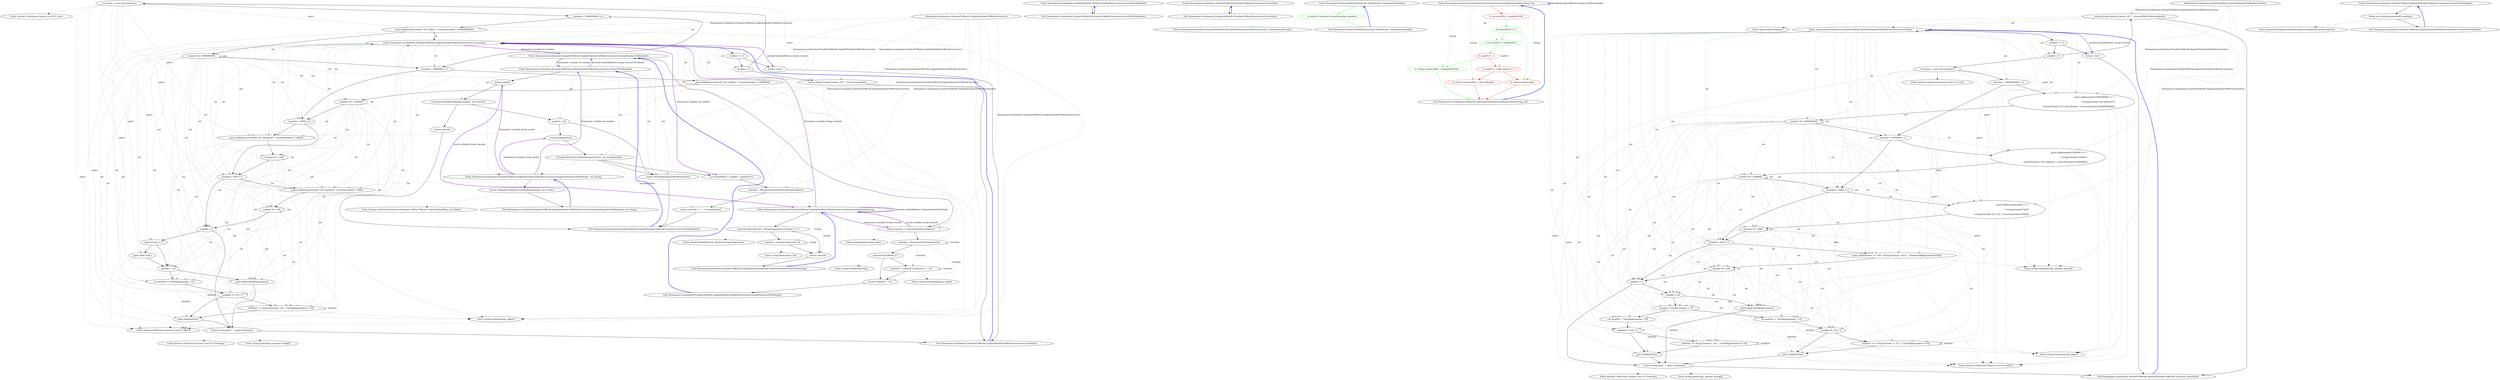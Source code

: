 digraph  {
m0_30 [cluster="System.Collections.Generic.List<T>.List()", file="EnglishNumberToWordsConverter.cs", label="Entry System.Collections.Generic.List<T>.List()", span="0-0"];
m0_55 [cluster="string.Replace(char, char)", file="EnglishNumberToWordsConverter.cs", label="Entry string.Replace(char, char)", span="0-0"];
m0_56 [cluster="string.EndsWith(string)", file="EnglishNumberToWordsConverter.cs", label="Entry string.EndsWith(string)", span="0-0"];
m0_32 [cluster="System.Collections.Generic.List<T>.ToArray()", file="EnglishNumberToWordsConverter.cs", label="Entry System.Collections.Generic.List<T>.ToArray()", span="0-0"];
m0_66 [cluster="System.Collections.Generic.Dictionary<TKey, TValue>.TryGetValue(TKey, out TValue)", file="EnglishNumberToWordsConverter.cs", label="Entry System.Collections.Generic.Dictionary<TKey, TValue>.TryGetValue(TKey, out TValue)", span="0-0"];
m0_31 [cluster="System.Collections.Generic.List<T>.Add(T)", file="EnglishNumberToWordsConverter.cs", label="Entry System.Collections.Generic.List<T>.Add(T)", span="0-0"];
m0_0 [cluster="Humanizer.Localisation.NumberToWords.EnglishNumberToWordsConverter.Convert(int)", file="EnglishNumberToWordsConverter.cs", label="Entry Humanizer.Localisation.NumberToWords.EnglishNumberToWordsConverter.Convert(int)", span="22-22"];
m0_1 [cluster="Humanizer.Localisation.NumberToWords.EnglishNumberToWordsConverter.Convert(int)", file="EnglishNumberToWordsConverter.cs", label="number == 0", span="24-24"];
m0_3 [cluster="Humanizer.Localisation.NumberToWords.EnglishNumberToWordsConverter.Convert(int)", file="EnglishNumberToWordsConverter.cs", label="number < 0", span="27-27"];
m0_4 [cluster="Humanizer.Localisation.NumberToWords.EnglishNumberToWordsConverter.Convert(int)", file="EnglishNumberToWordsConverter.cs", label="return string.Format(''minus {0}'', Convert(-number));", span="28-28"];
m0_6 [cluster="Humanizer.Localisation.NumberToWords.EnglishNumberToWordsConverter.Convert(int)", file="EnglishNumberToWordsConverter.cs", label="(number / 1000000000) > 0", span="32-32"];
m0_7 [cluster="Humanizer.Localisation.NumberToWords.EnglishNumberToWordsConverter.Convert(int)", file="EnglishNumberToWordsConverter.cs", label="parts.Add(string.Format(''{0} billion'', Convert(number / 1000000000)))", span="34-34"];
m0_8 [cluster="Humanizer.Localisation.NumberToWords.EnglishNumberToWordsConverter.Convert(int)", file="EnglishNumberToWordsConverter.cs", label="number %= 1000000000", span="35-35"];
m0_9 [cluster="Humanizer.Localisation.NumberToWords.EnglishNumberToWordsConverter.Convert(int)", file="EnglishNumberToWordsConverter.cs", label="(number / 1000000) > 0", span="38-38"];
m0_10 [cluster="Humanizer.Localisation.NumberToWords.EnglishNumberToWordsConverter.Convert(int)", file="EnglishNumberToWordsConverter.cs", label="parts.Add(string.Format(''{0} million'', Convert(number / 1000000)))", span="40-40"];
m0_11 [cluster="Humanizer.Localisation.NumberToWords.EnglishNumberToWordsConverter.Convert(int)", file="EnglishNumberToWordsConverter.cs", label="number %= 1000000", span="41-41"];
m0_12 [cluster="Humanizer.Localisation.NumberToWords.EnglishNumberToWordsConverter.Convert(int)", file="EnglishNumberToWordsConverter.cs", label="(number / 1000) > 0", span="44-44"];
m0_13 [cluster="Humanizer.Localisation.NumberToWords.EnglishNumberToWordsConverter.Convert(int)", file="EnglishNumberToWordsConverter.cs", label="parts.Add(string.Format(''{0} thousand'', Convert(number / 1000)))", span="46-46"];
m0_14 [cluster="Humanizer.Localisation.NumberToWords.EnglishNumberToWordsConverter.Convert(int)", file="EnglishNumberToWordsConverter.cs", label="number %= 1000", span="47-47"];
m0_15 [cluster="Humanizer.Localisation.NumberToWords.EnglishNumberToWordsConverter.Convert(int)", file="EnglishNumberToWordsConverter.cs", label="(number / 100) > 0", span="50-50"];
m0_16 [cluster="Humanizer.Localisation.NumberToWords.EnglishNumberToWordsConverter.Convert(int)", file="EnglishNumberToWordsConverter.cs", label="parts.Add(string.Format(''{0} hundred'', Convert(number / 100)))", span="52-52"];
m0_17 [cluster="Humanizer.Localisation.NumberToWords.EnglishNumberToWordsConverter.Convert(int)", file="EnglishNumberToWordsConverter.cs", label="number %= 100", span="53-53"];
m0_18 [cluster="Humanizer.Localisation.NumberToWords.EnglishNumberToWordsConverter.Convert(int)", file="EnglishNumberToWordsConverter.cs", label="number > 0", span="56-56"];
m0_21 [cluster="Humanizer.Localisation.NumberToWords.EnglishNumberToWordsConverter.Convert(int)", file="EnglishNumberToWordsConverter.cs", label="number < 20", span="61-61"];
m0_22 [cluster="Humanizer.Localisation.NumberToWords.EnglishNumberToWordsConverter.Convert(int)", file="EnglishNumberToWordsConverter.cs", label="parts.Add(UnitsMap[number])", span="62-62"];
m0_23 [cluster="Humanizer.Localisation.NumberToWords.EnglishNumberToWordsConverter.Convert(int)", file="EnglishNumberToWordsConverter.cs", label="var lastPart = TensMap[number / 10]", span="65-65"];
m0_24 [cluster="Humanizer.Localisation.NumberToWords.EnglishNumberToWordsConverter.Convert(int)", file="EnglishNumberToWordsConverter.cs", label="(number % 10) > 0", span="66-66"];
m0_25 [cluster="Humanizer.Localisation.NumberToWords.EnglishNumberToWordsConverter.Convert(int)", file="EnglishNumberToWordsConverter.cs", label="lastPart += string.Format(''-{0}'', UnitsMap[number % 10])", span="67-67"];
m0_2 [cluster="Humanizer.Localisation.NumberToWords.EnglishNumberToWordsConverter.Convert(int)", file="EnglishNumberToWordsConverter.cs", label="return ''zero'';", span="25-25"];
m0_5 [cluster="Humanizer.Localisation.NumberToWords.EnglishNumberToWordsConverter.Convert(int)", file="EnglishNumberToWordsConverter.cs", label="var parts = new List<string>()", span="30-30"];
m0_19 [cluster="Humanizer.Localisation.NumberToWords.EnglishNumberToWordsConverter.Convert(int)", file="EnglishNumberToWordsConverter.cs", label="parts.Count != 0", span="58-58"];
m0_20 [cluster="Humanizer.Localisation.NumberToWords.EnglishNumberToWordsConverter.Convert(int)", file="EnglishNumberToWordsConverter.cs", label="parts.Add(''and'')", span="59-59"];
m0_26 [cluster="Humanizer.Localisation.NumberToWords.EnglishNumberToWordsConverter.Convert(int)", file="EnglishNumberToWordsConverter.cs", label="parts.Add(lastPart)", span="69-69"];
m0_27 [cluster="Humanizer.Localisation.NumberToWords.EnglishNumberToWordsConverter.Convert(int)", file="EnglishNumberToWordsConverter.cs", label="return string.Join('' '', parts.ToArray());", span="73-73"];
m0_28 [cluster="Humanizer.Localisation.NumberToWords.EnglishNumberToWordsConverter.Convert(int)", file="EnglishNumberToWordsConverter.cs", label="Exit Humanizer.Localisation.NumberToWords.EnglishNumberToWordsConverter.Convert(int)", span="22-22"];
m0_33 [cluster="string.Join(string, params string[])", file="EnglishNumberToWordsConverter.cs", label="Entry string.Join(string, params string[])", span="0-0"];
m0_34 [cluster="Humanizer.Localisation.NumberToWords.EnglishNumberToWordsConverter.ConvertToOrdinal(int)", file="EnglishNumberToWordsConverter.cs", label="Entry Humanizer.Localisation.NumberToWords.EnglishNumberToWordsConverter.ConvertToOrdinal(int)", span="76-76"];
m0_35 [cluster="Humanizer.Localisation.NumberToWords.EnglishNumberToWordsConverter.ConvertToOrdinal(int)", file="EnglishNumberToWordsConverter.cs", label="string towords", span="78-78"];
m0_36 [cluster="Humanizer.Localisation.NumberToWords.EnglishNumberToWordsConverter.ConvertToOrdinal(int)", file="EnglishNumberToWordsConverter.cs", label="ExceptionNumbersToWords(number, out towords)", span="80-80"];
m0_38 [cluster="Humanizer.Localisation.NumberToWords.EnglishNumberToWordsConverter.ConvertToOrdinal(int)", file="EnglishNumberToWordsConverter.cs", label="number > 20", span="84-84"];
m0_40 [cluster="Humanizer.Localisation.NumberToWords.EnglishNumberToWordsConverter.ConvertToOrdinal(int)", file="EnglishNumberToWordsConverter.cs", label="ExceptionNumbersToWords(number%10, out exceptionPart)", span="87-87"];
m0_41 [cluster="Humanizer.Localisation.NumberToWords.EnglishNumberToWordsConverter.ConvertToOrdinal(int)", file="EnglishNumberToWordsConverter.cs", label="var normalPart = number - number%10", span="89-89"];
m0_44 [cluster="Humanizer.Localisation.NumberToWords.EnglishNumberToWordsConverter.ConvertToOrdinal(int)", file="EnglishNumberToWordsConverter.cs", label="return NormalNumberToWords(number);", span="95-95"];
m0_37 [cluster="Humanizer.Localisation.NumberToWords.EnglishNumberToWordsConverter.ConvertToOrdinal(int)", file="EnglishNumberToWordsConverter.cs", label="return towords;", span="81-81"];
m0_39 [cluster="Humanizer.Localisation.NumberToWords.EnglishNumberToWordsConverter.ConvertToOrdinal(int)", file="EnglishNumberToWordsConverter.cs", label="string exceptionPart", span="86-86"];
m0_43 [cluster="Humanizer.Localisation.NumberToWords.EnglishNumberToWordsConverter.ConvertToOrdinal(int)", file="EnglishNumberToWordsConverter.cs", label="return towords + '' '' + exceptionPart;", span="91-91"];
m0_42 [cluster="Humanizer.Localisation.NumberToWords.EnglishNumberToWordsConverter.ConvertToOrdinal(int)", file="EnglishNumberToWordsConverter.cs", label="towords = RemoveOnePrefix(Convert(normalPart))", span="90-90"];
m0_45 [cluster="Humanizer.Localisation.NumberToWords.EnglishNumberToWordsConverter.ConvertToOrdinal(int)", file="EnglishNumberToWordsConverter.cs", label="Exit Humanizer.Localisation.NumberToWords.EnglishNumberToWordsConverter.ConvertToOrdinal(int)", span="76-76"];
m0_47 [cluster="Humanizer.Localisation.NumberToWords.EnglishNumberToWordsConverter.RemoveOnePrefix(string)", file="EnglishNumberToWordsConverter.cs", label="Entry Humanizer.Localisation.NumberToWords.EnglishNumberToWordsConverter.RemoveOnePrefix(string)", span="110-110"];
m0_58 [cluster="Humanizer.Localisation.NumberToWords.EnglishNumberToWordsConverter.RemoveOnePrefix(string)", file="EnglishNumberToWordsConverter.cs", label="towords.IndexOf(''one'', StringComparison.Ordinal) == 0", span="113-113"];
m0_59 [cluster="Humanizer.Localisation.NumberToWords.EnglishNumberToWordsConverter.RemoveOnePrefix(string)", file="EnglishNumberToWordsConverter.cs", label="towords = towords.Remove(0, 4)", span="114-114"];
m0_60 [cluster="Humanizer.Localisation.NumberToWords.EnglishNumberToWordsConverter.RemoveOnePrefix(string)", file="EnglishNumberToWordsConverter.cs", label="return towords;", span="116-116"];
m0_61 [cluster="Humanizer.Localisation.NumberToWords.EnglishNumberToWordsConverter.RemoveOnePrefix(string)", file="EnglishNumberToWordsConverter.cs", label="Exit Humanizer.Localisation.NumberToWords.EnglishNumberToWordsConverter.RemoveOnePrefix(string)", span="110-110"];
m0_48 [cluster="Humanizer.Localisation.NumberToWords.EnglishNumberToWordsConverter.NormalNumberToWords(int)", file="EnglishNumberToWordsConverter.cs", label="Entry Humanizer.Localisation.NumberToWords.EnglishNumberToWordsConverter.NormalNumberToWords(int)", span="98-98"];
m0_49 [cluster="Humanizer.Localisation.NumberToWords.EnglishNumberToWordsConverter.NormalNumberToWords(int)", file="EnglishNumberToWordsConverter.cs", label="string towords = Convert(number).Replace('-', ' ')", span="100-100"];
m0_50 [cluster="Humanizer.Localisation.NumberToWords.EnglishNumberToWordsConverter.NormalNumberToWords(int)", file="EnglishNumberToWordsConverter.cs", label="towords = RemoveOnePrefix(towords)", span="102-102"];
m0_51 [cluster="Humanizer.Localisation.NumberToWords.EnglishNumberToWordsConverter.NormalNumberToWords(int)", file="EnglishNumberToWordsConverter.cs", label="towords.EndsWith(''y'')", span="104-104"];
m0_52 [cluster="Humanizer.Localisation.NumberToWords.EnglishNumberToWordsConverter.NormalNumberToWords(int)", file="EnglishNumberToWordsConverter.cs", label="towords = towords.TrimEnd('y') + ''ie''", span="105-105"];
m0_53 [cluster="Humanizer.Localisation.NumberToWords.EnglishNumberToWordsConverter.NormalNumberToWords(int)", file="EnglishNumberToWordsConverter.cs", label="return towords + ''th'';", span="107-107"];
m0_54 [cluster="Humanizer.Localisation.NumberToWords.EnglishNumberToWordsConverter.NormalNumberToWords(int)", file="EnglishNumberToWordsConverter.cs", label="Exit Humanizer.Localisation.NumberToWords.EnglishNumberToWordsConverter.NormalNumberToWords(int)", span="98-98"];
m0_63 [cluster="string.Remove(int, int)", file="EnglishNumberToWordsConverter.cs", label="Entry string.Remove(int, int)", span="0-0"];
m0_46 [cluster="Humanizer.Localisation.NumberToWords.EnglishNumberToWordsConverter.ExceptionNumbersToWords(int, out string)", file="EnglishNumberToWordsConverter.cs", label="Entry Humanizer.Localisation.NumberToWords.EnglishNumberToWordsConverter.ExceptionNumbersToWords(int, out string)", span="119-119"];
m0_64 [cluster="Humanizer.Localisation.NumberToWords.EnglishNumberToWordsConverter.ExceptionNumbersToWords(int, out string)", file="EnglishNumberToWordsConverter.cs", label="return OrdinalExceptions.TryGetValue(number, out words);", span="121-121"];
m0_65 [cluster="Humanizer.Localisation.NumberToWords.EnglishNumberToWordsConverter.ExceptionNumbersToWords(int, out string)", file="EnglishNumberToWordsConverter.cs", label="Exit Humanizer.Localisation.NumberToWords.EnglishNumberToWordsConverter.ExceptionNumbersToWords(int, out string)", span="119-119"];
m0_57 [cluster="string.TrimEnd(params char[])", file="EnglishNumberToWordsConverter.cs", label="Entry string.TrimEnd(params char[])", span="0-0"];
m0_29 [cluster="string.Format(string, object)", file="EnglishNumberToWordsConverter.cs", label="Entry string.Format(string, object)", span="0-0"];
m0_62 [cluster="string.IndexOf(string, System.StringComparison)", file="EnglishNumberToWordsConverter.cs", label="Entry string.IndexOf(string, System.StringComparison)", span="0-0"];
m0_67 [file="EnglishNumberToWordsConverter.cs", label="Humanizer.Localisation.NumberToWords.EnglishNumberToWordsConverter", span=""];
m3_2 [cluster="Humanizer.Localisation.NumberToWords.INumberToWordsConverter.ConvertToOrdinal(int)", file="INumberToWordsConverter.cs", label="Entry Humanizer.Localisation.NumberToWords.INumberToWordsConverter.ConvertToOrdinal(int)", span="19-19"];
m3_3 [cluster="Humanizer.Localisation.NumberToWords.INumberToWordsConverter.ConvertToOrdinal(int)", file="INumberToWordsConverter.cs", label="Exit Humanizer.Localisation.NumberToWords.INumberToWordsConverter.ConvertToOrdinal(int)", span="19-19"];
m3_0 [cluster="Humanizer.Localisation.NumberToWords.INumberToWordsConverter.Convert(int)", file="INumberToWordsConverter.cs", label="Entry Humanizer.Localisation.NumberToWords.INumberToWordsConverter.Convert(int)", span="12-12"];
m3_1 [cluster="Humanizer.Localisation.NumberToWords.INumberToWordsConverter.Convert(int)", file="INumberToWordsConverter.cs", label="Exit Humanizer.Localisation.NumberToWords.INumberToWordsConverter.Convert(int)", span="12-12"];
m4_24 [cluster="Humanizer.NumberToWordsExtension.ToWords(int, GrammaticalGender)", file="NumberToWordsExtension.cs", label="Entry Humanizer.NumberToWordsExtension.ToWords(int, GrammaticalGender)", span="38-38"];
m4_25 [cluster="Humanizer.NumberToWordsExtension.ToWords(int, GrammaticalGender)", color=green, community=0, file="NumberToWordsExtension.cs", label="0: return Converter.Convert(number, gender);", span="40-40"];
m4_26 [cluster="Humanizer.NumberToWordsExtension.ToWords(int, GrammaticalGender)", file="NumberToWordsExtension.cs", label="Exit Humanizer.NumberToWordsExtension.ToWords(int, GrammaticalGender)", span="38-38"];
m4_27 [cluster="Humanizer.Localisation.NumberToWords.INumberToWordsConverter.Convert(int, GrammaticalGender)", file="NumberToWordsExtension.cs", label="Entry Humanizer.Localisation.NumberToWords.INumberToWordsConverter.Convert(int, GrammaticalGender)", span="22-22"];
m6_0 [cluster="Humanizer.Localisation.Formatters.RussianFormatter.GetResourceKey(string, int)", file="RussianFormatter.cs", label="Entry Humanizer.Localisation.Formatters.RussianFormatter.GetResourceKey(string, int)", span="7-7"];
m6_1 [cluster="Humanizer.Localisation.Formatters.RussianFormatter.GetResourceKey(string, int)", color=red, community=0, file="RussianFormatter.cs", label="0: var mod100 = number%100", span="9-9"];
m6_3 [cluster="Humanizer.Localisation.Formatters.RussianFormatter.GetResourceKey(string, int)", color=green, community=0, file="RussianFormatter.cs", label="0: var mod10 = number%10", span="12-12"];
m6_5 [cluster="Humanizer.Localisation.Formatters.RussianFormatter.GetResourceKey(string, int)", color=green, community=0, file="RussianFormatter.cs", label="0: return resourceKey + SingularPostfix;", span="15-15"];
m6_7 [cluster="Humanizer.Localisation.Formatters.RussianFormatter.GetResourceKey(string, int)", color=red, community=0, file="RussianFormatter.cs", label="0: return resourceKey + PaucalPostfix;", span="18-18"];
m6_8 [cluster="Humanizer.Localisation.Formatters.RussianFormatter.GetResourceKey(string, int)", color=red, community=0, file="RussianFormatter.cs", label="0: return resourceKey;", span="21-21"];
m6_2 [cluster="Humanizer.Localisation.Formatters.RussianFormatter.GetResourceKey(string, int)", color=green, community=0, file="RussianFormatter.cs", label="0: mod100/10 != 1", span="10-10"];
m6_4 [cluster="Humanizer.Localisation.Formatters.RussianFormatter.GetResourceKey(string, int)", color=red, community=0, file="RussianFormatter.cs", label="0: mod10 == 1", span="14-14"];
m6_6 [cluster="Humanizer.Localisation.Formatters.RussianFormatter.GetResourceKey(string, int)", color=red, community=0, file="RussianFormatter.cs", label="0: mod10 > 1 && mod10 < 5", span="17-17"];
m6_9 [cluster="Humanizer.Localisation.Formatters.RussianFormatter.GetResourceKey(string, int)", file="RussianFormatter.cs", label="Exit Humanizer.Localisation.Formatters.RussianFormatter.GetResourceKey(string, int)", span="7-7"];
m10_32 [cluster="System.Math.Abs(int)", file="SpanishNumberToWordsConverter.cs", label="Entry System.Math.Abs(int)", span="0-0"];
m10_34 [cluster="System.Collections.Generic.List<T>.List()", file="SpanishNumberToWordsConverter.cs", label="Entry System.Collections.Generic.List<T>.List()", span="0-0"];
m10_37 [cluster="System.Collections.Generic.List<T>.ToArray()", file="SpanishNumberToWordsConverter.cs", label="Entry System.Collections.Generic.List<T>.ToArray()", span="0-0"];
m10_39 [cluster="Humanizer.Localisation.NumberToWords.SpanishNumberToWordsConverter.ConvertToOrdinal(int)", file="SpanishNumberToWordsConverter.cs", label="Entry Humanizer.Localisation.NumberToWords.SpanishNumberToWordsConverter.ConvertToOrdinal(int)", span="79-79"];
m10_40 [cluster="Humanizer.Localisation.NumberToWords.SpanishNumberToWordsConverter.ConvertToOrdinal(int)", file="SpanishNumberToWordsConverter.cs", label="throw new NotImplementedException();", span="81-81"];
m10_41 [cluster="Humanizer.Localisation.NumberToWords.SpanishNumberToWordsConverter.ConvertToOrdinal(int)", file="SpanishNumberToWordsConverter.cs", label="Exit Humanizer.Localisation.NumberToWords.SpanishNumberToWordsConverter.ConvertToOrdinal(int)", span="79-79"];
m10_36 [cluster="System.Collections.Generic.List<T>.Add(T)", file="SpanishNumberToWordsConverter.cs", label="Entry System.Collections.Generic.List<T>.Add(T)", span="0-0"];
m10_35 [cluster="string.Format(string, params object[])", file="SpanishNumberToWordsConverter.cs", label="Entry string.Format(string, params object[])", span="0-0"];
m10_38 [cluster="string.Join(string, params string[])", file="SpanishNumberToWordsConverter.cs", label="Entry string.Join(string, params string[])", span="0-0"];
m10_42 [cluster="System.NotImplementedException.NotImplementedException()", file="SpanishNumberToWordsConverter.cs", label="Entry System.NotImplementedException.NotImplementedException()", span="0-0"];
m10_33 [cluster="string.Format(string, object)", file="SpanishNumberToWordsConverter.cs", label="Entry string.Format(string, object)", span="0-0"];
m10_0 [cluster="Humanizer.Localisation.NumberToWords.SpanishNumberToWordsConverter.Convert(int)", file="SpanishNumberToWordsConverter.cs", label="Entry Humanizer.Localisation.NumberToWords.SpanishNumberToWordsConverter.Convert(int)", span="11-11"];
m10_1 [cluster="Humanizer.Localisation.NumberToWords.SpanishNumberToWordsConverter.Convert(int)", file="SpanishNumberToWordsConverter.cs", label="number == 0", span="13-13"];
m10_3 [cluster="Humanizer.Localisation.NumberToWords.SpanishNumberToWordsConverter.Convert(int)", file="SpanishNumberToWordsConverter.cs", label="number < 0", span="16-16"];
m10_4 [cluster="Humanizer.Localisation.NumberToWords.SpanishNumberToWordsConverter.Convert(int)", file="SpanishNumberToWordsConverter.cs", label="return string.Format(''menos {0}'', Convert(Math.Abs(number)));", span="17-17"];
m10_6 [cluster="Humanizer.Localisation.NumberToWords.SpanishNumberToWordsConverter.Convert(int)", file="SpanishNumberToWordsConverter.cs", label="(number / 1000000000) > 0", span="21-21"];
m10_7 [cluster="Humanizer.Localisation.NumberToWords.SpanishNumberToWordsConverter.Convert(int)", file="SpanishNumberToWordsConverter.cs", label="parts.Add(number/1000000000 == 1\r\n                    ? string.Format(''mil millones'')\r\n                    : string.Format(''{0} mil millones'', Convert(number/1000000000)))", span="23-25"];
m10_8 [cluster="Humanizer.Localisation.NumberToWords.SpanishNumberToWordsConverter.Convert(int)", file="SpanishNumberToWordsConverter.cs", label="number %= 1000000000", span="27-27"];
m10_9 [cluster="Humanizer.Localisation.NumberToWords.SpanishNumberToWordsConverter.Convert(int)", file="SpanishNumberToWordsConverter.cs", label="(number / 1000000) > 0", span="30-30"];
m10_10 [cluster="Humanizer.Localisation.NumberToWords.SpanishNumberToWordsConverter.Convert(int)", file="SpanishNumberToWordsConverter.cs", label="parts.Add(number/1000000 == 1\r\n                    ? string.Format(''millón'')\r\n                    : string.Format(''{0} millones'', Convert(number/1000000)))", span="32-34"];
m10_11 [cluster="Humanizer.Localisation.NumberToWords.SpanishNumberToWordsConverter.Convert(int)", file="SpanishNumberToWordsConverter.cs", label="number %= 1000000", span="36-36"];
m10_12 [cluster="Humanizer.Localisation.NumberToWords.SpanishNumberToWordsConverter.Convert(int)", file="SpanishNumberToWordsConverter.cs", label="(number / 1000) > 0", span="39-39"];
m10_13 [cluster="Humanizer.Localisation.NumberToWords.SpanishNumberToWordsConverter.Convert(int)", file="SpanishNumberToWordsConverter.cs", label="parts.Add(number/1000 == 1\r\n                    ? string.Format(''mil'')\r\n                    : string.Format(''{0} mil'', Convert(number/1000)))", span="41-43"];
m10_14 [cluster="Humanizer.Localisation.NumberToWords.SpanishNumberToWordsConverter.Convert(int)", file="SpanishNumberToWordsConverter.cs", label="number %= 1000", span="45-45"];
m10_15 [cluster="Humanizer.Localisation.NumberToWords.SpanishNumberToWordsConverter.Convert(int)", file="SpanishNumberToWordsConverter.cs", label="(number / 100) > 0", span="48-48"];
m10_16 [cluster="Humanizer.Localisation.NumberToWords.SpanishNumberToWordsConverter.Convert(int)", file="SpanishNumberToWordsConverter.cs", label="parts.Add(number == 100 ? string.Format(''cien'') : HundredsMap[(number/100)])", span="50-50"];
m10_17 [cluster="Humanizer.Localisation.NumberToWords.SpanishNumberToWordsConverter.Convert(int)", file="SpanishNumberToWordsConverter.cs", label="number %= 100", span="51-51"];
m10_18 [cluster="Humanizer.Localisation.NumberToWords.SpanishNumberToWordsConverter.Convert(int)", file="SpanishNumberToWordsConverter.cs", label="number > 0", span="54-54"];
m10_19 [cluster="Humanizer.Localisation.NumberToWords.SpanishNumberToWordsConverter.Convert(int)", file="SpanishNumberToWordsConverter.cs", label="number < 20", span="56-56"];
m10_20 [cluster="Humanizer.Localisation.NumberToWords.SpanishNumberToWordsConverter.Convert(int)", file="SpanishNumberToWordsConverter.cs", label="parts.Add(UnitsMap[number])", span="57-57"];
m10_21 [cluster="Humanizer.Localisation.NumberToWords.SpanishNumberToWordsConverter.Convert(int)", file="SpanishNumberToWordsConverter.cs", label="number > 20 && number < 30", span="58-58"];
m10_22 [cluster="Humanizer.Localisation.NumberToWords.SpanishNumberToWordsConverter.Convert(int)", file="SpanishNumberToWordsConverter.cs", label="var lastPart = TensMap[number / 10]", span="60-60"];
m10_23 [cluster="Humanizer.Localisation.NumberToWords.SpanishNumberToWordsConverter.Convert(int)", file="SpanishNumberToWordsConverter.cs", label="(number % 10) > 0", span="61-61"];
m10_24 [cluster="Humanizer.Localisation.NumberToWords.SpanishNumberToWordsConverter.Convert(int)", file="SpanishNumberToWordsConverter.cs", label="lastPart += string.Format('' {0}'', UnitsMap[number % 10])", span="62-62"];
m10_26 [cluster="Humanizer.Localisation.NumberToWords.SpanishNumberToWordsConverter.Convert(int)", file="SpanishNumberToWordsConverter.cs", label="var lastPart = TensMap[number / 10]", span="68-68"];
m10_27 [cluster="Humanizer.Localisation.NumberToWords.SpanishNumberToWordsConverter.Convert(int)", file="SpanishNumberToWordsConverter.cs", label="(number % 10) > 0", span="69-69"];
m10_28 [cluster="Humanizer.Localisation.NumberToWords.SpanishNumberToWordsConverter.Convert(int)", file="SpanishNumberToWordsConverter.cs", label="lastPart += string.Format('' y {0}'', UnitsMap[number % 10])", span="70-70"];
m10_2 [cluster="Humanizer.Localisation.NumberToWords.SpanishNumberToWordsConverter.Convert(int)", file="SpanishNumberToWordsConverter.cs", label="return ''cero'';", span="14-14"];
m10_5 [cluster="Humanizer.Localisation.NumberToWords.SpanishNumberToWordsConverter.Convert(int)", file="SpanishNumberToWordsConverter.cs", label="var parts = new List<string>()", span="19-19"];
m10_25 [cluster="Humanizer.Localisation.NumberToWords.SpanishNumberToWordsConverter.Convert(int)", file="SpanishNumberToWordsConverter.cs", label="parts.Add(lastPart)", span="64-64"];
m10_29 [cluster="Humanizer.Localisation.NumberToWords.SpanishNumberToWordsConverter.Convert(int)", file="SpanishNumberToWordsConverter.cs", label="parts.Add(lastPart)", span="72-72"];
m10_30 [cluster="Humanizer.Localisation.NumberToWords.SpanishNumberToWordsConverter.Convert(int)", file="SpanishNumberToWordsConverter.cs", label="return string.Join('' '', parts.ToArray());", span="76-76"];
m10_31 [cluster="Humanizer.Localisation.NumberToWords.SpanishNumberToWordsConverter.Convert(int)", file="SpanishNumberToWordsConverter.cs", label="Exit Humanizer.Localisation.NumberToWords.SpanishNumberToWordsConverter.Convert(int)", span="11-11"];
m10_43 [file="SpanishNumberToWordsConverter.cs", label="Humanizer.Localisation.NumberToWords.SpanishNumberToWordsConverter", span=""];
m0_0 -> m0_1  [key=0, style=solid];
m0_0 -> m0_3  [color=darkseagreen4, key=1, label=int, style=dashed];
m0_0 -> m0_4  [color=darkseagreen4, key=1, label=int, style=dashed];
m0_0 -> m0_6  [color=darkseagreen4, key=1, label=int, style=dashed];
m0_0 -> m0_7  [color=darkseagreen4, key=1, label=int, style=dashed];
m0_0 -> m0_8  [color=darkseagreen4, key=1, label=int, style=dashed];
m0_0 -> m0_9  [color=darkseagreen4, key=1, label=int, style=dashed];
m0_0 -> m0_10  [color=darkseagreen4, key=1, label=int, style=dashed];
m0_0 -> m0_11  [color=darkseagreen4, key=1, label=int, style=dashed];
m0_0 -> m0_12  [color=darkseagreen4, key=1, label=int, style=dashed];
m0_0 -> m0_13  [color=darkseagreen4, key=1, label=int, style=dashed];
m0_0 -> m0_14  [color=darkseagreen4, key=1, label=int, style=dashed];
m0_0 -> m0_15  [color=darkseagreen4, key=1, label=int, style=dashed];
m0_0 -> m0_16  [color=darkseagreen4, key=1, label=int, style=dashed];
m0_0 -> m0_17  [color=darkseagreen4, key=1, label=int, style=dashed];
m0_0 -> m0_18  [color=darkseagreen4, key=1, label=int, style=dashed];
m0_0 -> m0_21  [color=darkseagreen4, key=1, label=int, style=dashed];
m0_0 -> m0_22  [color=darkseagreen4, key=1, label=int, style=dashed];
m0_0 -> m0_23  [color=darkseagreen4, key=1, label=int, style=dashed];
m0_0 -> m0_24  [color=darkseagreen4, key=1, label=int, style=dashed];
m0_0 -> m0_25  [color=darkseagreen4, key=1, label=int, style=dashed];
m0_0 -> m0_41  [color=darkorchid, key=3, label="Parameter variable int number", style=bold];
m0_0 -> m0_48  [color=darkorchid, key=3, label="Parameter variable int number", style=bold];
m0_0 -> m0_2  [color=darkorchid, key=3, label="method methodReturn string Convert", style=bold];
m0_1 -> m0_2  [key=0, style=solid];
m0_1 -> m0_3  [key=0, style=solid];
m0_3 -> m0_4  [key=0, style=solid];
m0_3 -> m0_5  [key=0, style=solid];
m0_4 -> m0_28  [key=0, style=solid];
m0_4 -> m0_0  [key=2, style=dotted];
m0_4 -> m0_29  [key=2, style=dotted];
m0_6 -> m0_7  [key=0, style=solid];
m0_6 -> m0_9  [key=0, style=solid];
m0_7 -> m0_8  [key=0, style=solid];
m0_7 -> m0_0  [key=2, style=dotted];
m0_7 -> m0_29  [key=2, style=dotted];
m0_7 -> m0_31  [key=2, style=dotted];
m0_8 -> m0_9  [key=0, style=solid];
m0_8 -> m0_8  [color=darkseagreen4, key=1, label=int, style=dashed];
m0_8 -> m0_10  [color=darkseagreen4, key=1, label=int, style=dashed];
m0_8 -> m0_11  [color=darkseagreen4, key=1, label=int, style=dashed];
m0_8 -> m0_12  [color=darkseagreen4, key=1, label=int, style=dashed];
m0_8 -> m0_13  [color=darkseagreen4, key=1, label=int, style=dashed];
m0_8 -> m0_14  [color=darkseagreen4, key=1, label=int, style=dashed];
m0_8 -> m0_15  [color=darkseagreen4, key=1, label=int, style=dashed];
m0_8 -> m0_16  [color=darkseagreen4, key=1, label=int, style=dashed];
m0_8 -> m0_17  [color=darkseagreen4, key=1, label=int, style=dashed];
m0_8 -> m0_18  [color=darkseagreen4, key=1, label=int, style=dashed];
m0_8 -> m0_21  [color=darkseagreen4, key=1, label=int, style=dashed];
m0_8 -> m0_22  [color=darkseagreen4, key=1, label=int, style=dashed];
m0_8 -> m0_23  [color=darkseagreen4, key=1, label=int, style=dashed];
m0_8 -> m0_24  [color=darkseagreen4, key=1, label=int, style=dashed];
m0_8 -> m0_25  [color=darkseagreen4, key=1, label=int, style=dashed];
m0_9 -> m0_10  [key=0, style=solid];
m0_9 -> m0_12  [key=0, style=solid];
m0_10 -> m0_11  [key=0, style=solid];
m0_10 -> m0_0  [key=2, style=dotted];
m0_10 -> m0_29  [key=2, style=dotted];
m0_10 -> m0_31  [key=2, style=dotted];
m0_11 -> m0_12  [key=0, style=solid];
m0_11 -> m0_11  [color=darkseagreen4, key=1, label=int, style=dashed];
m0_11 -> m0_13  [color=darkseagreen4, key=1, label=int, style=dashed];
m0_11 -> m0_14  [color=darkseagreen4, key=1, label=int, style=dashed];
m0_11 -> m0_15  [color=darkseagreen4, key=1, label=int, style=dashed];
m0_11 -> m0_16  [color=darkseagreen4, key=1, label=int, style=dashed];
m0_11 -> m0_17  [color=darkseagreen4, key=1, label=int, style=dashed];
m0_11 -> m0_18  [color=darkseagreen4, key=1, label=int, style=dashed];
m0_11 -> m0_21  [color=darkseagreen4, key=1, label=int, style=dashed];
m0_11 -> m0_22  [color=darkseagreen4, key=1, label=int, style=dashed];
m0_11 -> m0_23  [color=darkseagreen4, key=1, label=int, style=dashed];
m0_11 -> m0_24  [color=darkseagreen4, key=1, label=int, style=dashed];
m0_11 -> m0_25  [color=darkseagreen4, key=1, label=int, style=dashed];
m0_12 -> m0_13  [key=0, style=solid];
m0_12 -> m0_15  [key=0, style=solid];
m0_13 -> m0_14  [key=0, style=solid];
m0_13 -> m0_0  [key=2, style=dotted];
m0_13 -> m0_29  [key=2, style=dotted];
m0_13 -> m0_31  [key=2, style=dotted];
m0_14 -> m0_15  [key=0, style=solid];
m0_14 -> m0_14  [color=darkseagreen4, key=1, label=int, style=dashed];
m0_14 -> m0_16  [color=darkseagreen4, key=1, label=int, style=dashed];
m0_14 -> m0_17  [color=darkseagreen4, key=1, label=int, style=dashed];
m0_14 -> m0_18  [color=darkseagreen4, key=1, label=int, style=dashed];
m0_14 -> m0_21  [color=darkseagreen4, key=1, label=int, style=dashed];
m0_14 -> m0_22  [color=darkseagreen4, key=1, label=int, style=dashed];
m0_14 -> m0_23  [color=darkseagreen4, key=1, label=int, style=dashed];
m0_14 -> m0_24  [color=darkseagreen4, key=1, label=int, style=dashed];
m0_14 -> m0_25  [color=darkseagreen4, key=1, label=int, style=dashed];
m0_15 -> m0_16  [key=0, style=solid];
m0_15 -> m0_18  [key=0, style=solid];
m0_16 -> m0_17  [key=0, style=solid];
m0_16 -> m0_0  [key=2, style=dotted];
m0_16 -> m0_29  [key=2, style=dotted];
m0_16 -> m0_31  [key=2, style=dotted];
m0_17 -> m0_18  [key=0, style=solid];
m0_17 -> m0_17  [color=darkseagreen4, key=1, label=int, style=dashed];
m0_17 -> m0_21  [color=darkseagreen4, key=1, label=int, style=dashed];
m0_17 -> m0_22  [color=darkseagreen4, key=1, label=int, style=dashed];
m0_17 -> m0_23  [color=darkseagreen4, key=1, label=int, style=dashed];
m0_17 -> m0_24  [color=darkseagreen4, key=1, label=int, style=dashed];
m0_17 -> m0_25  [color=darkseagreen4, key=1, label=int, style=dashed];
m0_18 -> m0_19  [key=0, style=solid];
m0_18 -> m0_27  [key=0, style=solid];
m0_21 -> m0_22  [key=0, style=solid];
m0_21 -> m0_23  [key=0, style=solid];
m0_22 -> m0_27  [key=0, style=solid];
m0_22 -> m0_31  [key=2, style=dotted];
m0_23 -> m0_24  [key=0, style=solid];
m0_23 -> m0_25  [color=darkseagreen4, key=1, label=lastPart, style=dashed];
m0_23 -> m0_26  [color=darkseagreen4, key=1, label=lastPart, style=dashed];
m0_24 -> m0_25  [key=0, style=solid];
m0_24 -> m0_26  [key=0, style=solid];
m0_25 -> m0_26  [key=0, style=solid];
m0_25 -> m0_29  [key=2, style=dotted];
m0_25 -> m0_25  [color=darkseagreen4, key=1, label=lastPart, style=dashed];
m0_2 -> m0_28  [key=0, style=solid];
m0_5 -> m0_6  [key=0, style=solid];
m0_5 -> m0_30  [key=2, style=dotted];
m0_5 -> m0_7  [color=darkseagreen4, key=1, label=parts, style=dashed];
m0_5 -> m0_10  [color=darkseagreen4, key=1, label=parts, style=dashed];
m0_5 -> m0_13  [color=darkseagreen4, key=1, label=parts, style=dashed];
m0_5 -> m0_16  [color=darkseagreen4, key=1, label=parts, style=dashed];
m0_5 -> m0_19  [color=darkseagreen4, key=1, label=parts, style=dashed];
m0_5 -> m0_20  [color=darkseagreen4, key=1, label=parts, style=dashed];
m0_5 -> m0_22  [color=darkseagreen4, key=1, label=parts, style=dashed];
m0_5 -> m0_26  [color=darkseagreen4, key=1, label=parts, style=dashed];
m0_5 -> m0_27  [color=darkseagreen4, key=1, label=parts, style=dashed];
m0_19 -> m0_20  [key=0, style=solid];
m0_19 -> m0_21  [key=0, style=solid];
m0_20 -> m0_21  [key=0, style=solid];
m0_20 -> m0_31  [key=2, style=dotted];
m0_26 -> m0_27  [key=0, style=solid];
m0_26 -> m0_31  [key=2, style=dotted];
m0_27 -> m0_28  [key=0, style=solid];
m0_27 -> m0_32  [key=2, style=dotted];
m0_27 -> m0_33  [key=2, style=dotted];
m0_28 -> m0_0  [color=blue, key=0, style=bold];
m0_34 -> m0_35  [key=0, style=solid];
m0_34 -> m0_36  [color=darkseagreen4, key=1, label=int, style=dashed];
m0_34 -> m0_38  [color=darkseagreen4, key=1, label=int, style=dashed];
m0_34 -> m0_40  [color=darkseagreen4, key=1, label=int, style=dashed];
m0_34 -> m0_41  [color=darkseagreen4, key=1, label=int, style=dashed];
m0_34 -> m0_44  [color=darkseagreen4, key=1, label=int, style=dashed];
m0_34 -> m0_48  [color=darkorchid, key=3, label="method methodReturn string ConvertToOrdinal", style=bold];
m0_35 -> m0_36  [key=0, style=solid];
m0_35 -> m0_47  [color=darkorchid, key=3, label="Local variable string towords", style=bold];
m0_36 -> m0_37  [key=0, style=solid];
m0_36 -> m0_38  [key=0, style=solid];
m0_36 -> m0_46  [key=2, style=dotted];
m0_38 -> m0_39  [key=0, style=solid];
m0_38 -> m0_44  [key=0, style=solid];
m0_40 -> m0_41  [key=0, style=solid];
m0_40 -> m0_44  [key=0, style=solid];
m0_40 -> m0_46  [key=2, style=dotted];
m0_40 -> m0_43  [color=darkseagreen4, key=1, label=exceptionPart, style=dashed];
m0_41 -> m0_42  [key=0, style=solid];
m0_44 -> m0_45  [key=0, style=solid];
m0_44 -> m0_48  [key=2, style=dotted];
m0_37 -> m0_45  [key=0, style=solid];
m0_39 -> m0_40  [key=0, style=solid];
m0_43 -> m0_45  [key=0, style=solid];
m0_42 -> m0_43  [key=0, style=solid];
m0_42 -> m0_0  [key=2, style=dotted];
m0_42 -> m0_47  [key=2, style=dotted];
m0_45 -> m0_34  [color=blue, key=0, style=bold];
m0_47 -> m0_58  [key=0, style=solid];
m0_47 -> m0_59  [color=darkseagreen4, key=1, label=string, style=dashed];
m0_47 -> m0_60  [color=darkseagreen4, key=1, label=string, style=dashed];
m0_47 -> m0_0  [color=darkorchid, key=3, label="Parameter variable string towords", style=bold];
m0_47 -> m0_49  [color=darkorchid, key=3, label="Parameter variable string towords", style=bold];
m0_47 -> m0_47  [color=darkorchid, key=3, label="method methodReturn string RemoveOnePrefix", style=bold];
m0_58 -> m0_59  [key=0, style=solid];
m0_58 -> m0_60  [key=0, style=solid];
m0_58 -> m0_62  [key=2, style=dotted];
m0_59 -> m0_60  [key=0, style=solid];
m0_59 -> m0_63  [key=2, style=dotted];
m0_59 -> m0_59  [color=darkseagreen4, key=1, label=string, style=dashed];
m0_60 -> m0_61  [key=0, style=solid];
m0_61 -> m0_47  [color=blue, key=0, style=bold];
m0_48 -> m0_49  [key=0, style=solid];
m0_48 -> m0_34  [color=darkorchid, key=3, label="Parameter variable int number", style=bold];
m0_49 -> m0_50  [key=0, style=solid];
m0_49 -> m0_0  [key=2, style=dotted];
m0_49 -> m0_55  [key=2, style=dotted];
m0_49 -> m0_47  [color=darkorchid, key=3, label="Local variable string towords", style=bold];
m0_50 -> m0_51  [key=0, style=solid];
m0_50 -> m0_47  [key=2, style=dotted];
m0_50 -> m0_50  [color=darkseagreen4, key=1, label=towords, style=dashed];
m0_50 -> m0_52  [color=darkseagreen4, key=1, label=towords, style=dashed];
m0_50 -> m0_53  [color=darkseagreen4, key=1, label=towords, style=dashed];
m0_51 -> m0_52  [key=0, style=solid];
m0_51 -> m0_53  [key=0, style=solid];
m0_51 -> m0_56  [key=2, style=dotted];
m0_52 -> m0_53  [key=0, style=solid];
m0_52 -> m0_57  [key=2, style=dotted];
m0_52 -> m0_52  [color=darkseagreen4, key=1, label=towords, style=dashed];
m0_53 -> m0_54  [key=0, style=solid];
m0_54 -> m0_48  [color=blue, key=0, style=bold];
m0_46 -> m0_64  [key=0, style=solid];
m0_46 -> m0_34  [color=darkorchid, key=3, label="Parameter variable int number", style=bold];
m0_46 -> m0_35  [color=darkorchid, key=3, label="Parameter variable string words", style=bold];
m0_46 -> m0_39  [color=darkorchid, key=3, label="Parameter variable string words", style=bold];
m0_64 -> m0_65  [key=0, style=solid];
m0_64 -> m0_66  [key=2, style=dotted];
m0_65 -> m0_46  [color=blue, key=0, style=bold];
m0_67 -> m0_4  [color=darkseagreen4, key=1, label="Humanizer.Localisation.NumberToWords.EnglishNumberToWordsConverter", style=dashed];
m0_67 -> m0_7  [color=darkseagreen4, key=1, label="Humanizer.Localisation.NumberToWords.EnglishNumberToWordsConverter", style=dashed];
m0_67 -> m0_10  [color=darkseagreen4, key=1, label="Humanizer.Localisation.NumberToWords.EnglishNumberToWordsConverter", style=dashed];
m0_67 -> m0_13  [color=darkseagreen4, key=1, label="Humanizer.Localisation.NumberToWords.EnglishNumberToWordsConverter", style=dashed];
m0_67 -> m0_16  [color=darkseagreen4, key=1, label="Humanizer.Localisation.NumberToWords.EnglishNumberToWordsConverter", style=dashed];
m0_67 -> m0_42  [color=darkseagreen4, key=1, label="Humanizer.Localisation.NumberToWords.EnglishNumberToWordsConverter", style=dashed];
m0_67 -> m0_44  [color=darkseagreen4, key=1, label="Humanizer.Localisation.NumberToWords.EnglishNumberToWordsConverter", style=dashed];
m0_67 -> m0_49  [color=darkseagreen4, key=1, label="Humanizer.Localisation.NumberToWords.EnglishNumberToWordsConverter", style=dashed];
m3_2 -> m3_3  [key=0, style=solid];
m3_3 -> m3_2  [color=blue, key=0, style=bold];
m3_0 -> m3_1  [key=0, style=solid];
m3_1 -> m3_0  [color=blue, key=0, style=bold];
m4_24 -> m4_25  [color=green, key=0, style=solid];
m4_25 -> m4_26  [color=green, key=0, style=solid];
m4_25 -> m4_27  [color=green, key=2, style=dotted];
m4_26 -> m4_24  [color=blue, key=0, style=bold];
m6_0 -> m6_1  [color=red, key=0, style=solid];
m6_0 -> m6_3  [color=green, key=1, label=int, style=dashed];
m6_0 -> m6_5  [color=green, key=1, label=string, style=dashed];
m6_0 -> m6_7  [color=darkseagreen4, key=1, label=string, style=dashed];
m6_0 -> m6_8  [color=darkseagreen4, key=1, label=string, style=dashed];
m6_0 -> m6_0  [color=darkorchid, key=3, label="method methodReturn string GetResourceKey", style=bold];
m6_1 -> m6_2  [color=green, key=0, style=solid];
m6_3 -> m6_4  [color=green, key=0, style=solid];
m6_3 -> m6_6  [color=green, key=1, label=mod10, style=dashed];
m6_5 -> m6_9  [color=green, key=0, style=solid];
m6_7 -> m6_9  [color=red, key=0, style=solid];
m6_8 -> m6_9  [color=red, key=0, style=solid];
m6_2 -> m6_3  [color=green, key=0, style=solid];
m6_2 -> m6_8  [color=green, key=0, style=solid];
m6_4 -> m6_5  [color=green, key=0, style=solid];
m6_4 -> m6_6  [color=red, key=0, style=solid];
m6_6 -> m6_7  [color=red, key=0, style=solid];
m6_6 -> m6_8  [color=red, key=0, style=solid];
m6_9 -> m6_0  [color=blue, key=0, style=bold];
m10_39 -> m10_40  [key=0, style=solid];
m10_40 -> m10_41  [key=0, style=solid];
m10_40 -> m10_42  [key=2, style=dotted];
m10_41 -> m10_39  [color=blue, key=0, style=bold];
m10_0 -> m10_1  [key=0, style=solid];
m10_0 -> m10_3  [color=darkseagreen4, key=1, label=int, style=dashed];
m10_0 -> m10_4  [color=darkseagreen4, key=1, label=int, style=dashed];
m10_0 -> m10_6  [color=darkseagreen4, key=1, label=int, style=dashed];
m10_0 -> m10_7  [color=darkseagreen4, key=1, label=int, style=dashed];
m10_0 -> m10_8  [color=darkseagreen4, key=1, label=int, style=dashed];
m10_0 -> m10_9  [color=darkseagreen4, key=1, label=int, style=dashed];
m10_0 -> m10_10  [color=darkseagreen4, key=1, label=int, style=dashed];
m10_0 -> m10_11  [color=darkseagreen4, key=1, label=int, style=dashed];
m10_0 -> m10_12  [color=darkseagreen4, key=1, label=int, style=dashed];
m10_0 -> m10_13  [color=darkseagreen4, key=1, label=int, style=dashed];
m10_0 -> m10_14  [color=darkseagreen4, key=1, label=int, style=dashed];
m10_0 -> m10_15  [color=darkseagreen4, key=1, label=int, style=dashed];
m10_0 -> m10_16  [color=darkseagreen4, key=1, label=int, style=dashed];
m10_0 -> m10_17  [color=darkseagreen4, key=1, label=int, style=dashed];
m10_0 -> m10_18  [color=darkseagreen4, key=1, label=int, style=dashed];
m10_0 -> m10_19  [color=darkseagreen4, key=1, label=int, style=dashed];
m10_0 -> m10_20  [color=darkseagreen4, key=1, label=int, style=dashed];
m10_0 -> m10_21  [color=darkseagreen4, key=1, label=int, style=dashed];
m10_0 -> m10_22  [color=darkseagreen4, key=1, label=int, style=dashed];
m10_0 -> m10_23  [color=darkseagreen4, key=1, label=int, style=dashed];
m10_0 -> m10_24  [color=darkseagreen4, key=1, label=int, style=dashed];
m10_0 -> m10_26  [color=darkseagreen4, key=1, label=int, style=dashed];
m10_0 -> m10_27  [color=darkseagreen4, key=1, label=int, style=dashed];
m10_0 -> m10_28  [color=darkseagreen4, key=1, label=int, style=dashed];
m10_0 -> m10_2  [color=darkorchid, key=3, label="method methodReturn string Convert", style=bold];
m10_1 -> m10_2  [key=0, style=solid];
m10_1 -> m10_3  [key=0, style=solid];
m10_3 -> m10_4  [key=0, style=solid];
m10_3 -> m10_5  [key=0, style=solid];
m10_4 -> m10_31  [key=0, style=solid];
m10_4 -> m10_32  [key=2, style=dotted];
m10_4 -> m10_0  [key=2, style=dotted];
m10_4 -> m10_33  [key=2, style=dotted];
m10_6 -> m10_7  [key=0, style=solid];
m10_6 -> m10_9  [key=0, style=solid];
m10_7 -> m10_8  [key=0, style=solid];
m10_7 -> m10_35  [key=2, style=dotted];
m10_7 -> m10_0  [key=2, style=dotted];
m10_7 -> m10_33  [key=2, style=dotted];
m10_7 -> m10_36  [key=2, style=dotted];
m10_8 -> m10_9  [key=0, style=solid];
m10_8 -> m10_8  [color=darkseagreen4, key=1, label=int, style=dashed];
m10_8 -> m10_10  [color=darkseagreen4, key=1, label=int, style=dashed];
m10_8 -> m10_11  [color=darkseagreen4, key=1, label=int, style=dashed];
m10_8 -> m10_12  [color=darkseagreen4, key=1, label=int, style=dashed];
m10_8 -> m10_13  [color=darkseagreen4, key=1, label=int, style=dashed];
m10_8 -> m10_14  [color=darkseagreen4, key=1, label=int, style=dashed];
m10_8 -> m10_15  [color=darkseagreen4, key=1, label=int, style=dashed];
m10_8 -> m10_16  [color=darkseagreen4, key=1, label=int, style=dashed];
m10_8 -> m10_17  [color=darkseagreen4, key=1, label=int, style=dashed];
m10_8 -> m10_18  [color=darkseagreen4, key=1, label=int, style=dashed];
m10_8 -> m10_19  [color=darkseagreen4, key=1, label=int, style=dashed];
m10_8 -> m10_20  [color=darkseagreen4, key=1, label=int, style=dashed];
m10_8 -> m10_21  [color=darkseagreen4, key=1, label=int, style=dashed];
m10_8 -> m10_22  [color=darkseagreen4, key=1, label=int, style=dashed];
m10_8 -> m10_23  [color=darkseagreen4, key=1, label=int, style=dashed];
m10_8 -> m10_24  [color=darkseagreen4, key=1, label=int, style=dashed];
m10_8 -> m10_26  [color=darkseagreen4, key=1, label=int, style=dashed];
m10_8 -> m10_27  [color=darkseagreen4, key=1, label=int, style=dashed];
m10_8 -> m10_28  [color=darkseagreen4, key=1, label=int, style=dashed];
m10_9 -> m10_10  [key=0, style=solid];
m10_9 -> m10_12  [key=0, style=solid];
m10_10 -> m10_11  [key=0, style=solid];
m10_10 -> m10_35  [key=2, style=dotted];
m10_10 -> m10_0  [key=2, style=dotted];
m10_10 -> m10_33  [key=2, style=dotted];
m10_10 -> m10_36  [key=2, style=dotted];
m10_11 -> m10_12  [key=0, style=solid];
m10_11 -> m10_11  [color=darkseagreen4, key=1, label=int, style=dashed];
m10_11 -> m10_13  [color=darkseagreen4, key=1, label=int, style=dashed];
m10_11 -> m10_14  [color=darkseagreen4, key=1, label=int, style=dashed];
m10_11 -> m10_15  [color=darkseagreen4, key=1, label=int, style=dashed];
m10_11 -> m10_16  [color=darkseagreen4, key=1, label=int, style=dashed];
m10_11 -> m10_17  [color=darkseagreen4, key=1, label=int, style=dashed];
m10_11 -> m10_18  [color=darkseagreen4, key=1, label=int, style=dashed];
m10_11 -> m10_19  [color=darkseagreen4, key=1, label=int, style=dashed];
m10_11 -> m10_20  [color=darkseagreen4, key=1, label=int, style=dashed];
m10_11 -> m10_21  [color=darkseagreen4, key=1, label=int, style=dashed];
m10_11 -> m10_22  [color=darkseagreen4, key=1, label=int, style=dashed];
m10_11 -> m10_23  [color=darkseagreen4, key=1, label=int, style=dashed];
m10_11 -> m10_24  [color=darkseagreen4, key=1, label=int, style=dashed];
m10_11 -> m10_26  [color=darkseagreen4, key=1, label=int, style=dashed];
m10_11 -> m10_27  [color=darkseagreen4, key=1, label=int, style=dashed];
m10_11 -> m10_28  [color=darkseagreen4, key=1, label=int, style=dashed];
m10_12 -> m10_13  [key=0, style=solid];
m10_12 -> m10_15  [key=0, style=solid];
m10_13 -> m10_14  [key=0, style=solid];
m10_13 -> m10_35  [key=2, style=dotted];
m10_13 -> m10_0  [key=2, style=dotted];
m10_13 -> m10_33  [key=2, style=dotted];
m10_13 -> m10_36  [key=2, style=dotted];
m10_14 -> m10_15  [key=0, style=solid];
m10_14 -> m10_14  [color=darkseagreen4, key=1, label=int, style=dashed];
m10_14 -> m10_16  [color=darkseagreen4, key=1, label=int, style=dashed];
m10_14 -> m10_17  [color=darkseagreen4, key=1, label=int, style=dashed];
m10_14 -> m10_18  [color=darkseagreen4, key=1, label=int, style=dashed];
m10_14 -> m10_19  [color=darkseagreen4, key=1, label=int, style=dashed];
m10_14 -> m10_20  [color=darkseagreen4, key=1, label=int, style=dashed];
m10_14 -> m10_21  [color=darkseagreen4, key=1, label=int, style=dashed];
m10_14 -> m10_22  [color=darkseagreen4, key=1, label=int, style=dashed];
m10_14 -> m10_23  [color=darkseagreen4, key=1, label=int, style=dashed];
m10_14 -> m10_24  [color=darkseagreen4, key=1, label=int, style=dashed];
m10_14 -> m10_26  [color=darkseagreen4, key=1, label=int, style=dashed];
m10_14 -> m10_27  [color=darkseagreen4, key=1, label=int, style=dashed];
m10_14 -> m10_28  [color=darkseagreen4, key=1, label=int, style=dashed];
m10_15 -> m10_16  [key=0, style=solid];
m10_15 -> m10_18  [key=0, style=solid];
m10_16 -> m10_17  [key=0, style=solid];
m10_16 -> m10_35  [key=2, style=dotted];
m10_16 -> m10_36  [key=2, style=dotted];
m10_17 -> m10_18  [key=0, style=solid];
m10_17 -> m10_17  [color=darkseagreen4, key=1, label=int, style=dashed];
m10_17 -> m10_19  [color=darkseagreen4, key=1, label=int, style=dashed];
m10_17 -> m10_20  [color=darkseagreen4, key=1, label=int, style=dashed];
m10_17 -> m10_21  [color=darkseagreen4, key=1, label=int, style=dashed];
m10_17 -> m10_22  [color=darkseagreen4, key=1, label=int, style=dashed];
m10_17 -> m10_23  [color=darkseagreen4, key=1, label=int, style=dashed];
m10_17 -> m10_24  [color=darkseagreen4, key=1, label=int, style=dashed];
m10_17 -> m10_26  [color=darkseagreen4, key=1, label=int, style=dashed];
m10_17 -> m10_27  [color=darkseagreen4, key=1, label=int, style=dashed];
m10_17 -> m10_28  [color=darkseagreen4, key=1, label=int, style=dashed];
m10_18 -> m10_19  [key=0, style=solid];
m10_18 -> m10_30  [key=0, style=solid];
m10_19 -> m10_20  [key=0, style=solid];
m10_19 -> m10_21  [key=0, style=solid];
m10_20 -> m10_30  [key=0, style=solid];
m10_20 -> m10_36  [key=2, style=dotted];
m10_21 -> m10_22  [key=0, style=solid];
m10_21 -> m10_26  [key=0, style=solid];
m10_22 -> m10_23  [key=0, style=solid];
m10_22 -> m10_24  [color=darkseagreen4, key=1, label=lastPart, style=dashed];
m10_22 -> m10_25  [color=darkseagreen4, key=1, label=lastPart, style=dashed];
m10_23 -> m10_24  [key=0, style=solid];
m10_23 -> m10_25  [key=0, style=solid];
m10_24 -> m10_25  [key=0, style=solid];
m10_24 -> m10_33  [key=2, style=dotted];
m10_24 -> m10_24  [color=darkseagreen4, key=1, label=lastPart, style=dashed];
m10_26 -> m10_27  [key=0, style=solid];
m10_26 -> m10_28  [color=darkseagreen4, key=1, label=lastPart, style=dashed];
m10_26 -> m10_29  [color=darkseagreen4, key=1, label=lastPart, style=dashed];
m10_27 -> m10_28  [key=0, style=solid];
m10_27 -> m10_29  [key=0, style=solid];
m10_28 -> m10_29  [key=0, style=solid];
m10_28 -> m10_33  [key=2, style=dotted];
m10_28 -> m10_28  [color=darkseagreen4, key=1, label=lastPart, style=dashed];
m10_2 -> m10_31  [key=0, style=solid];
m10_5 -> m10_6  [key=0, style=solid];
m10_5 -> m10_34  [key=2, style=dotted];
m10_5 -> m10_7  [color=darkseagreen4, key=1, label=parts, style=dashed];
m10_5 -> m10_10  [color=darkseagreen4, key=1, label=parts, style=dashed];
m10_5 -> m10_13  [color=darkseagreen4, key=1, label=parts, style=dashed];
m10_5 -> m10_16  [color=darkseagreen4, key=1, label=parts, style=dashed];
m10_5 -> m10_20  [color=darkseagreen4, key=1, label=parts, style=dashed];
m10_5 -> m10_25  [color=darkseagreen4, key=1, label=parts, style=dashed];
m10_5 -> m10_29  [color=darkseagreen4, key=1, label=parts, style=dashed];
m10_5 -> m10_30  [color=darkseagreen4, key=1, label=parts, style=dashed];
m10_25 -> m10_30  [key=0, style=solid];
m10_25 -> m10_36  [key=2, style=dotted];
m10_29 -> m10_30  [key=0, style=solid];
m10_29 -> m10_36  [key=2, style=dotted];
m10_30 -> m10_31  [key=0, style=solid];
m10_30 -> m10_37  [key=2, style=dotted];
m10_30 -> m10_38  [key=2, style=dotted];
m10_31 -> m10_0  [color=blue, key=0, style=bold];
m10_43 -> m10_4  [color=darkseagreen4, key=1, label="Humanizer.Localisation.NumberToWords.SpanishNumberToWordsConverter", style=dashed];
m10_43 -> m10_7  [color=darkseagreen4, key=1, label="Humanizer.Localisation.NumberToWords.SpanishNumberToWordsConverter", style=dashed];
m10_43 -> m10_10  [color=darkseagreen4, key=1, label="Humanizer.Localisation.NumberToWords.SpanishNumberToWordsConverter", style=dashed];
m10_43 -> m10_13  [color=darkseagreen4, key=1, label="Humanizer.Localisation.NumberToWords.SpanishNumberToWordsConverter", style=dashed];
}

